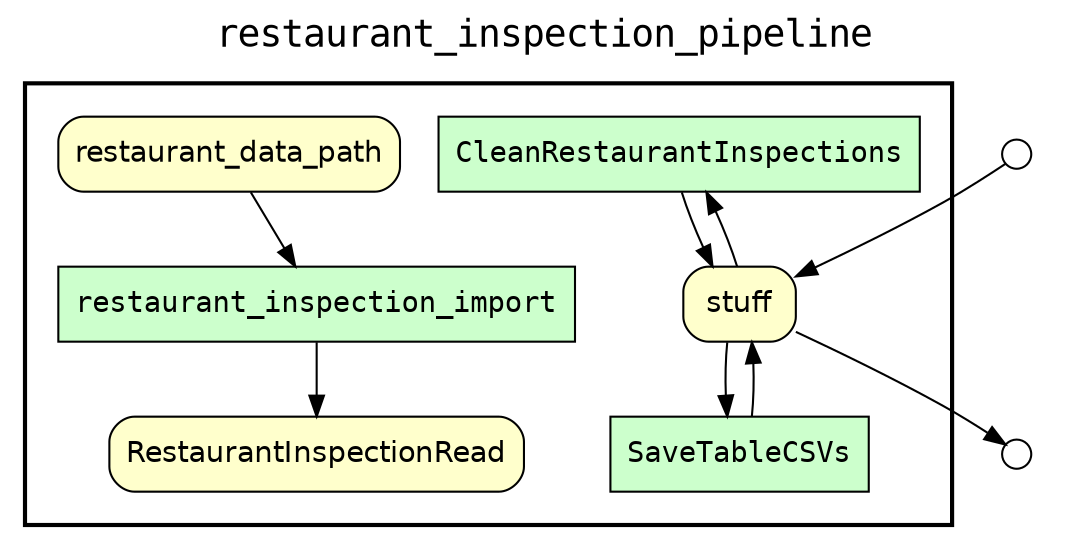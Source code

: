
digraph yw_data_view {
rankdir=TB
fontname=Courier; fontsize=18; labelloc=t
label="restaurant_inspection_pipeline"
subgraph cluster_workflow { label=""; color=black; penwidth=2
subgraph cluster_workflow_inner { label=""; color=white
node[shape=box style="filled" fillcolor="#CCFFCC" peripheries=1 fontname=Courier]
restaurant_inspection_import
node[shape=box style="filled" fillcolor="#CCFFCC" peripheries=1 fontname=Courier]
CleanRestaurantInspections
SaveTableCSVs
node[shape=box style="rounded,filled" fillcolor="#FFFFCC" peripheries=1 fontname=Helvetica]
stuff
RestaurantInspectionRead
restaurant_data_path
node[shape=box style="rounded,filled" fillcolor="#FFFFFF" peripheries=1 fontname=Helvetica]
}}
subgraph cluster_inflows { label=""; color=white; penwidth=2
subgraph cluster_inflows_inner { label=""; color=white
node[shape=circle fillcolor="#FFFFFF" peripheries=1 width=0.2]
stuff_inflow [label=""]
}}
subgraph cluster_outflows { label=""; color=white; penwidth=2
subgraph cluster_outflows_inner { label=""; color=white
node[shape=circle fillcolor="#FFFFFF" peripheries=1 width=0.2]
stuff_outflow [label=""]
}}
stuff -> CleanRestaurantInspections
stuff -> SaveTableCSVs
restaurant_data_path -> restaurant_inspection_import
restaurant_inspection_import -> RestaurantInspectionRead
CleanRestaurantInspections -> stuff
SaveTableCSVs -> stuff
stuff_inflow -> stuff
stuff -> stuff_outflow
}

